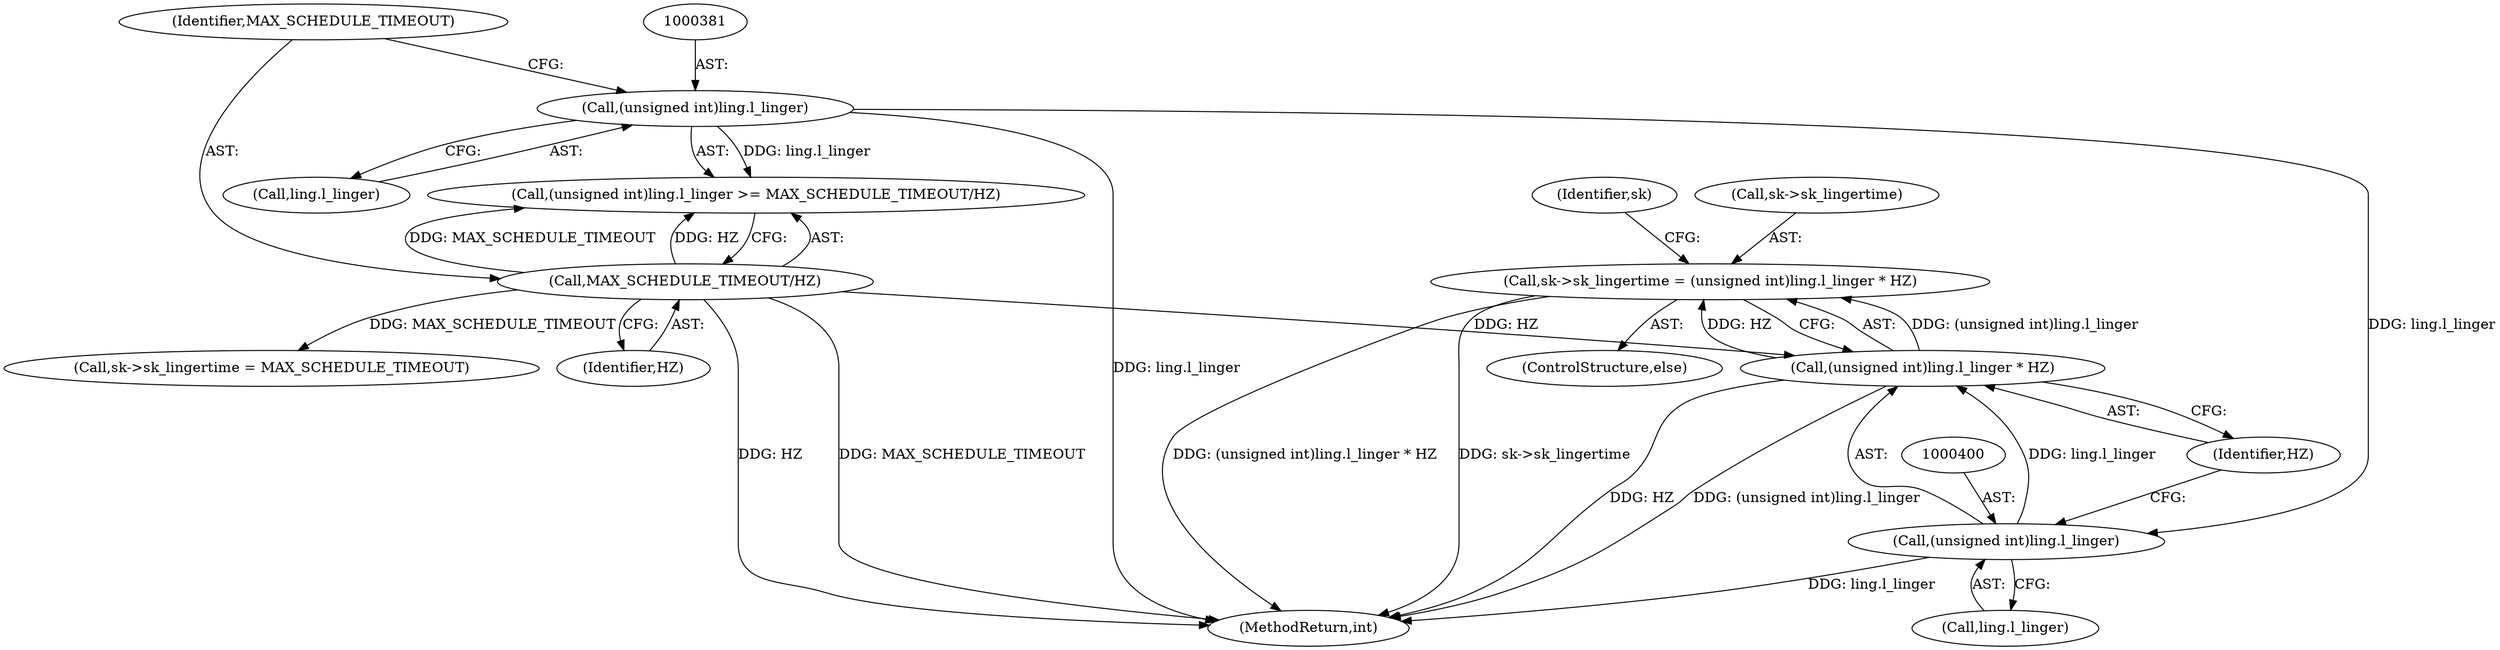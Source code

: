 digraph "0_linux_3e10986d1d698140747fcfc2761ec9cb64c1d582@integer" {
"1000394" [label="(Call,sk->sk_lingertime = (unsigned int)ling.l_linger * HZ)"];
"1000398" [label="(Call,(unsigned int)ling.l_linger * HZ)"];
"1000399" [label="(Call,(unsigned int)ling.l_linger)"];
"1000380" [label="(Call,(unsigned int)ling.l_linger)"];
"1000385" [label="(Call,MAX_SCHEDULE_TIMEOUT/HZ)"];
"1000388" [label="(Call,sk->sk_lingertime = MAX_SCHEDULE_TIMEOUT)"];
"1000404" [label="(Identifier,HZ)"];
"1000380" [label="(Call,(unsigned int)ling.l_linger)"];
"1000406" [label="(Identifier,sk)"];
"1000385" [label="(Call,MAX_SCHEDULE_TIMEOUT/HZ)"];
"1000386" [label="(Identifier,MAX_SCHEDULE_TIMEOUT)"];
"1000393" [label="(ControlStructure,else)"];
"1000387" [label="(Identifier,HZ)"];
"1000379" [label="(Call,(unsigned int)ling.l_linger >= MAX_SCHEDULE_TIMEOUT/HZ)"];
"1000382" [label="(Call,ling.l_linger)"];
"1000394" [label="(Call,sk->sk_lingertime = (unsigned int)ling.l_linger * HZ)"];
"1000398" [label="(Call,(unsigned int)ling.l_linger * HZ)"];
"1000668" [label="(MethodReturn,int)"];
"1000395" [label="(Call,sk->sk_lingertime)"];
"1000401" [label="(Call,ling.l_linger)"];
"1000399" [label="(Call,(unsigned int)ling.l_linger)"];
"1000394" -> "1000393"  [label="AST: "];
"1000394" -> "1000398"  [label="CFG: "];
"1000395" -> "1000394"  [label="AST: "];
"1000398" -> "1000394"  [label="AST: "];
"1000406" -> "1000394"  [label="CFG: "];
"1000394" -> "1000668"  [label="DDG: (unsigned int)ling.l_linger * HZ"];
"1000394" -> "1000668"  [label="DDG: sk->sk_lingertime"];
"1000398" -> "1000394"  [label="DDG: (unsigned int)ling.l_linger"];
"1000398" -> "1000394"  [label="DDG: HZ"];
"1000398" -> "1000404"  [label="CFG: "];
"1000399" -> "1000398"  [label="AST: "];
"1000404" -> "1000398"  [label="AST: "];
"1000398" -> "1000668"  [label="DDG: HZ"];
"1000398" -> "1000668"  [label="DDG: (unsigned int)ling.l_linger"];
"1000399" -> "1000398"  [label="DDG: ling.l_linger"];
"1000385" -> "1000398"  [label="DDG: HZ"];
"1000399" -> "1000401"  [label="CFG: "];
"1000400" -> "1000399"  [label="AST: "];
"1000401" -> "1000399"  [label="AST: "];
"1000404" -> "1000399"  [label="CFG: "];
"1000399" -> "1000668"  [label="DDG: ling.l_linger"];
"1000380" -> "1000399"  [label="DDG: ling.l_linger"];
"1000380" -> "1000379"  [label="AST: "];
"1000380" -> "1000382"  [label="CFG: "];
"1000381" -> "1000380"  [label="AST: "];
"1000382" -> "1000380"  [label="AST: "];
"1000386" -> "1000380"  [label="CFG: "];
"1000380" -> "1000668"  [label="DDG: ling.l_linger"];
"1000380" -> "1000379"  [label="DDG: ling.l_linger"];
"1000385" -> "1000379"  [label="AST: "];
"1000385" -> "1000387"  [label="CFG: "];
"1000386" -> "1000385"  [label="AST: "];
"1000387" -> "1000385"  [label="AST: "];
"1000379" -> "1000385"  [label="CFG: "];
"1000385" -> "1000668"  [label="DDG: HZ"];
"1000385" -> "1000668"  [label="DDG: MAX_SCHEDULE_TIMEOUT"];
"1000385" -> "1000379"  [label="DDG: MAX_SCHEDULE_TIMEOUT"];
"1000385" -> "1000379"  [label="DDG: HZ"];
"1000385" -> "1000388"  [label="DDG: MAX_SCHEDULE_TIMEOUT"];
}
